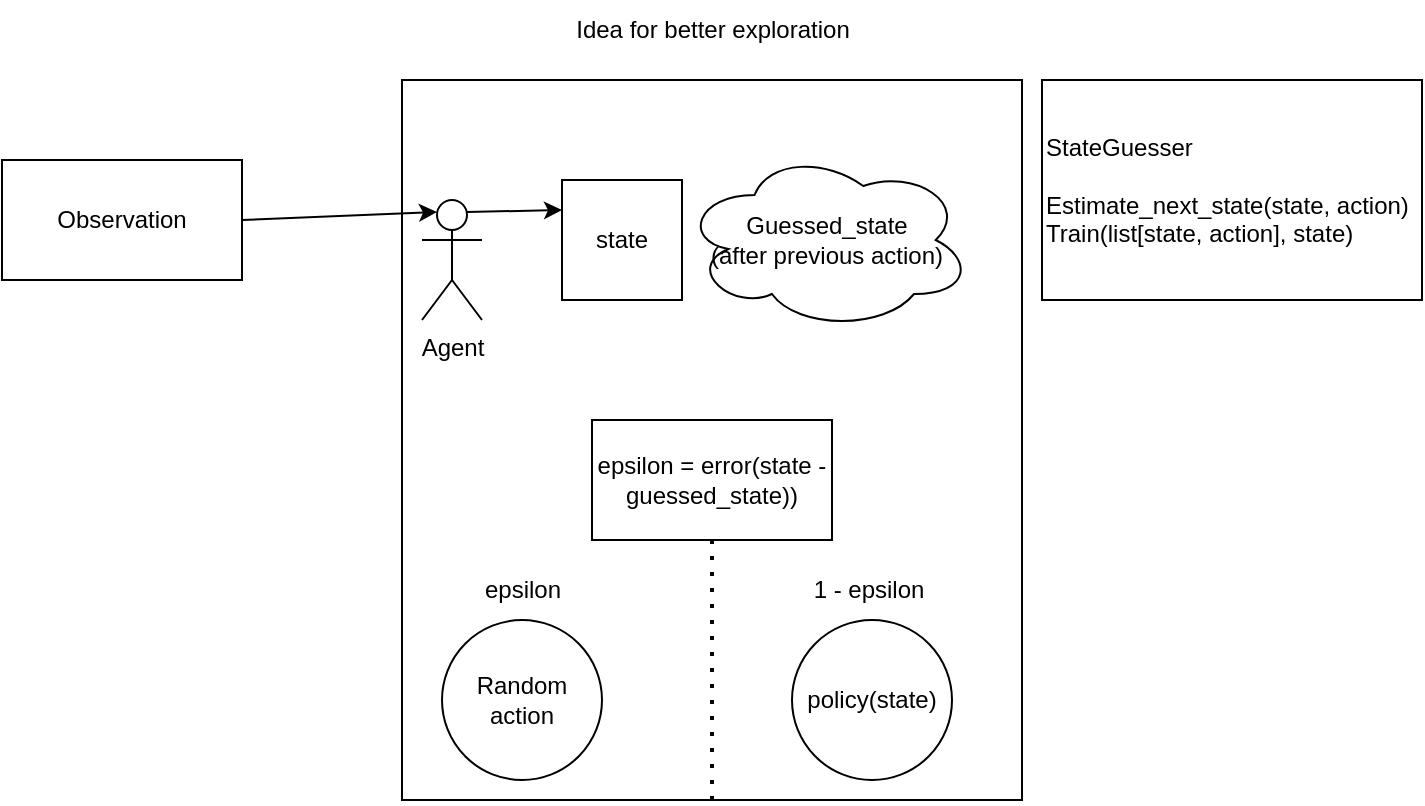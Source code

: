 <mxfile>
    <diagram id="PntK2v5sjd_6LJDwLwJj" name="Page-1">
        <mxGraphModel dx="1024" dy="677" grid="1" gridSize="10" guides="1" tooltips="1" connect="1" arrows="1" fold="1" page="1" pageScale="1" pageWidth="850" pageHeight="1100" math="0" shadow="0">
            <root>
                <mxCell id="0"/>
                <mxCell id="1" parent="0"/>
                <mxCell id="12" value="" style="rounded=0;whiteSpace=wrap;html=1;" vertex="1" parent="1">
                    <mxGeometry x="230" y="100" width="310" height="360" as="geometry"/>
                </mxCell>
                <mxCell id="10" style="edgeStyle=none;html=1;exitX=1;exitY=0.5;exitDx=0;exitDy=0;entryX=0.25;entryY=0.1;entryDx=0;entryDy=0;entryPerimeter=0;" edge="1" parent="1" source="2" target="4">
                    <mxGeometry relative="1" as="geometry"/>
                </mxCell>
                <mxCell id="2" value="Observation" style="rounded=0;whiteSpace=wrap;html=1;" vertex="1" parent="1">
                    <mxGeometry x="30" y="140" width="120" height="60" as="geometry"/>
                </mxCell>
                <mxCell id="26" style="edgeStyle=none;html=1;exitX=0.75;exitY=0.1;exitDx=0;exitDy=0;exitPerimeter=0;entryX=0;entryY=0.25;entryDx=0;entryDy=0;" edge="1" parent="1" source="4" target="22">
                    <mxGeometry relative="1" as="geometry"/>
                </mxCell>
                <mxCell id="4" value="Agent" style="shape=umlActor;verticalLabelPosition=bottom;verticalAlign=top;html=1;outlineConnect=0;" vertex="1" parent="1">
                    <mxGeometry x="240" y="160" width="30" height="60" as="geometry"/>
                </mxCell>
                <mxCell id="9" value="Guessed_state&lt;br&gt;(after previous action)" style="ellipse;shape=cloud;whiteSpace=wrap;html=1;" vertex="1" parent="1">
                    <mxGeometry x="370" y="135" width="145" height="90" as="geometry"/>
                </mxCell>
                <mxCell id="15" value="" style="endArrow=none;dashed=1;html=1;dashPattern=1 3;strokeWidth=2;entryX=0.5;entryY=1;entryDx=0;entryDy=0;exitX=0.5;exitY=1;exitDx=0;exitDy=0;" edge="1" parent="1" source="12" target="16">
                    <mxGeometry width="50" height="50" relative="1" as="geometry">
                        <mxPoint x="370" y="550" as="sourcePoint"/>
                        <mxPoint x="420" y="500" as="targetPoint"/>
                    </mxGeometry>
                </mxCell>
                <mxCell id="16" value="epsilon = error(state - guessed_state))" style="rounded=0;whiteSpace=wrap;html=1;" vertex="1" parent="1">
                    <mxGeometry x="325" y="270" width="120" height="60" as="geometry"/>
                </mxCell>
                <mxCell id="17" value="epsilon" style="text;html=1;align=center;verticalAlign=middle;resizable=0;points=[];autosize=1;strokeColor=none;fillColor=none;" vertex="1" parent="1">
                    <mxGeometry x="260" y="340" width="60" height="30" as="geometry"/>
                </mxCell>
                <mxCell id="18" value="Random&lt;br&gt;action" style="ellipse;whiteSpace=wrap;html=1;aspect=fixed;" vertex="1" parent="1">
                    <mxGeometry x="250" y="370" width="80" height="80" as="geometry"/>
                </mxCell>
                <mxCell id="19" value="1 - epsilon" style="text;html=1;align=center;verticalAlign=middle;resizable=0;points=[];autosize=1;strokeColor=none;fillColor=none;" vertex="1" parent="1">
                    <mxGeometry x="422.5" y="340" width="80" height="30" as="geometry"/>
                </mxCell>
                <mxCell id="20" value="policy(state)" style="ellipse;whiteSpace=wrap;html=1;aspect=fixed;" vertex="1" parent="1">
                    <mxGeometry x="425" y="370" width="80" height="80" as="geometry"/>
                </mxCell>
                <mxCell id="21" value="Idea for better exploration" style="text;html=1;align=center;verticalAlign=middle;resizable=0;points=[];autosize=1;strokeColor=none;fillColor=none;" vertex="1" parent="1">
                    <mxGeometry x="305" y="60" width="160" height="30" as="geometry"/>
                </mxCell>
                <mxCell id="22" value="state" style="whiteSpace=wrap;html=1;aspect=fixed;" vertex="1" parent="1">
                    <mxGeometry x="310" y="150" width="60" height="60" as="geometry"/>
                </mxCell>
                <mxCell id="23" value="StateGuesser&lt;br&gt;&lt;br&gt;Estimate_next_state(state, action)&lt;br&gt;Train(list[state, action], state)" style="rounded=0;whiteSpace=wrap;html=1;align=left;" vertex="1" parent="1">
                    <mxGeometry x="550" y="100" width="190" height="110" as="geometry"/>
                </mxCell>
            </root>
        </mxGraphModel>
    </diagram>
</mxfile>